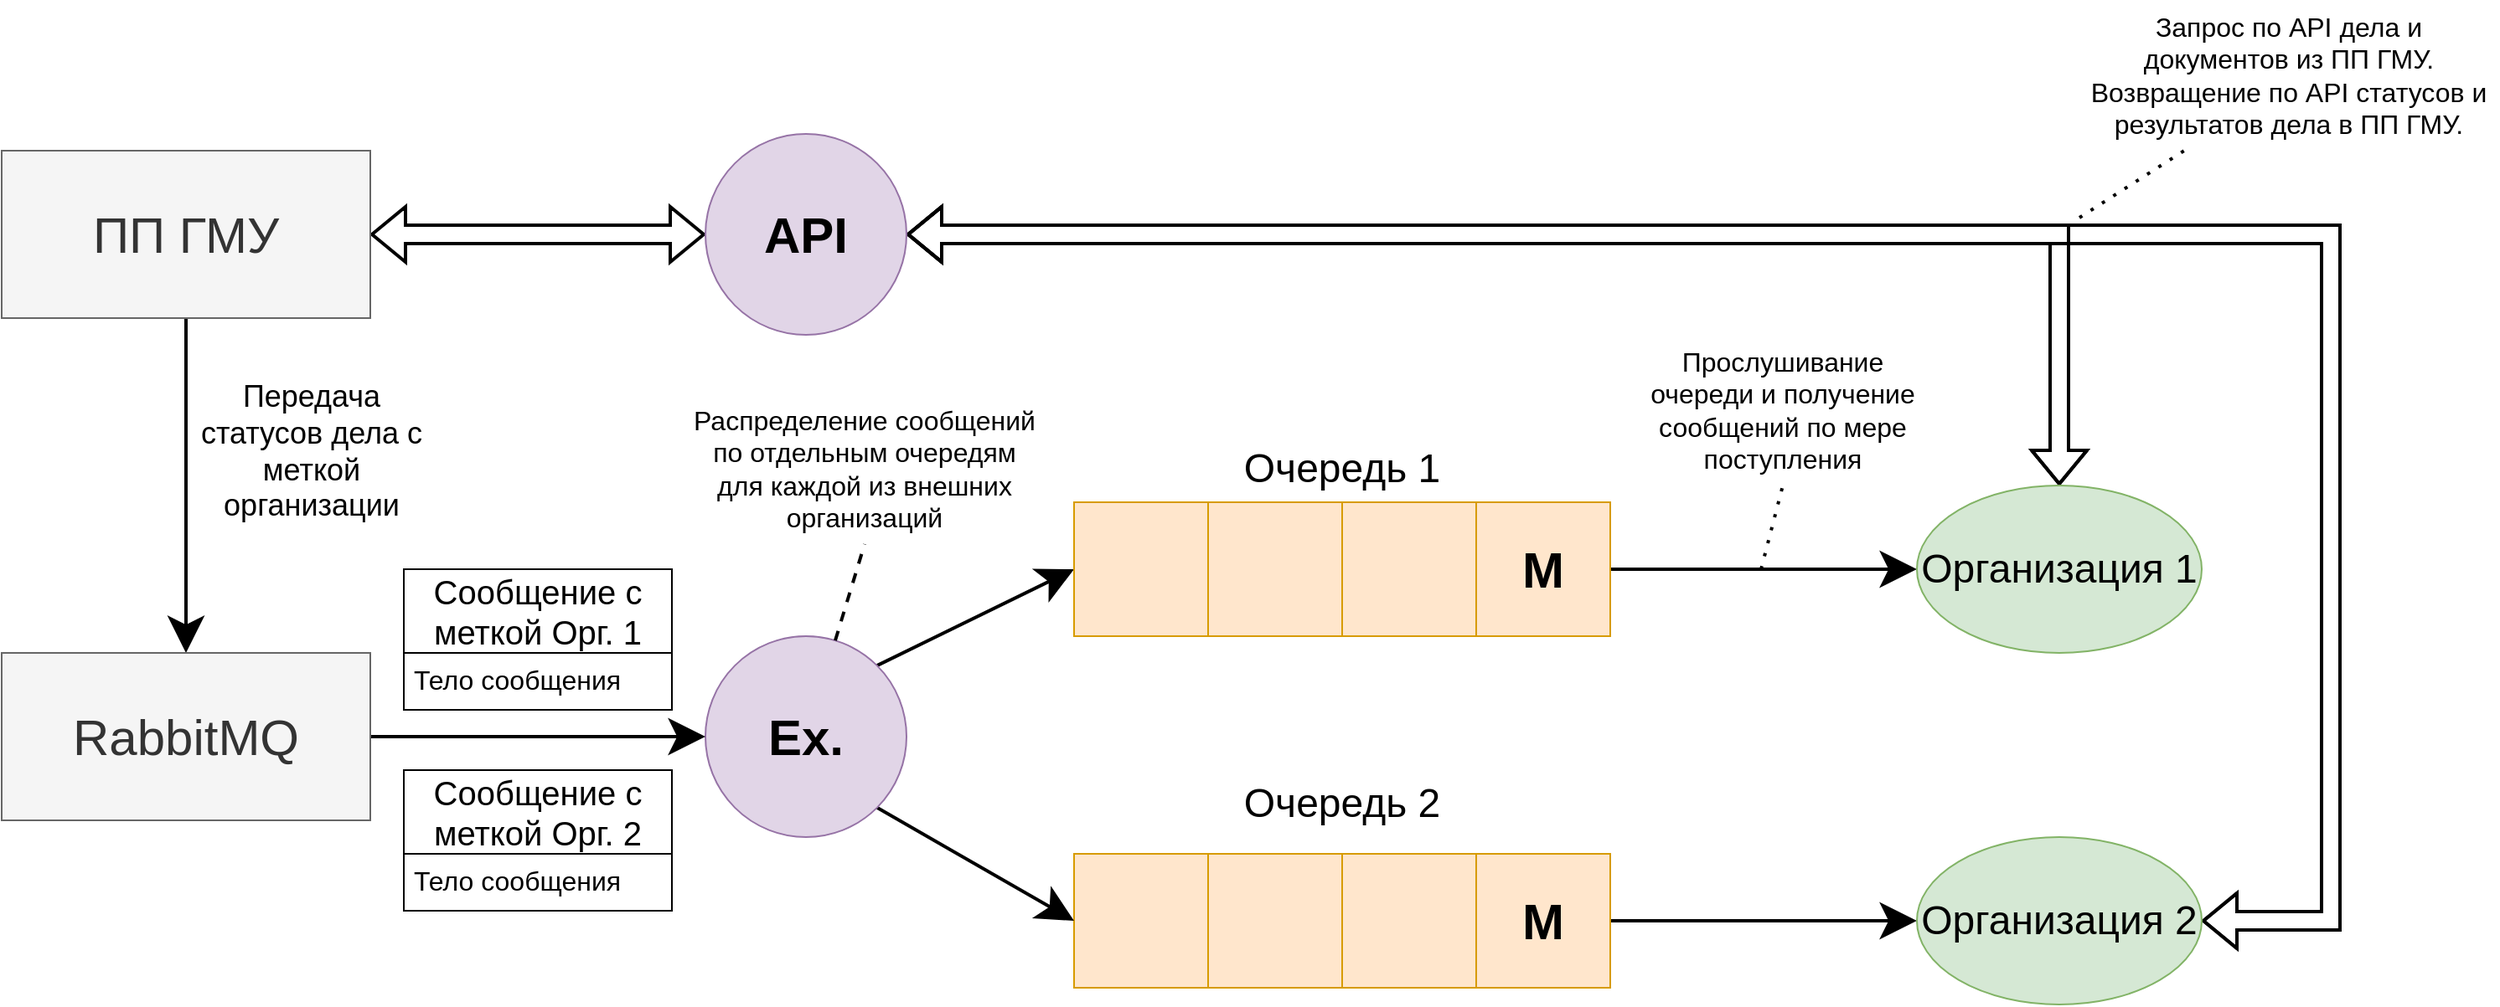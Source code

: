 <mxfile version="14.8.2" type="github">
  <diagram id="Lerm4SlKwIWbFK3JSJiu" name="Page-1">
    <mxGraphModel dx="1673" dy="896" grid="1" gridSize="10" guides="1" tooltips="1" connect="1" arrows="1" fold="1" page="1" pageScale="1" pageWidth="1654" pageHeight="1169" math="0" shadow="0">
      <root>
        <mxCell id="0" />
        <mxCell id="1" parent="0" />
        <mxCell id="ZxN3DWVEo9xitp-DFpEb-1" value="" style="whiteSpace=wrap;html=1;aspect=fixed;" vertex="1" parent="1">
          <mxGeometry x="680" y="430" width="80" height="80" as="geometry" />
        </mxCell>
        <mxCell id="ZxN3DWVEo9xitp-DFpEb-2" value="" style="whiteSpace=wrap;html=1;aspect=fixed;" vertex="1" parent="1">
          <mxGeometry x="760" y="430" width="80" height="80" as="geometry" />
        </mxCell>
        <mxCell id="ZxN3DWVEo9xitp-DFpEb-3" value="" style="whiteSpace=wrap;html=1;aspect=fixed;fillColor=#ffe6cc;strokeColor=#d79b00;" vertex="1" parent="1">
          <mxGeometry x="840" y="430" width="80" height="80" as="geometry" />
        </mxCell>
        <mxCell id="ZxN3DWVEo9xitp-DFpEb-22" style="edgeStyle=none;rounded=0;jumpStyle=none;orthogonalLoop=1;jettySize=auto;html=1;exitX=1;exitY=0.5;exitDx=0;exitDy=0;entryX=0;entryY=0.5;entryDx=0;entryDy=0;strokeColor=#000000;strokeWidth=2;endSize=16;" edge="1" parent="1" source="ZxN3DWVEo9xitp-DFpEb-4" target="ZxN3DWVEo9xitp-DFpEb-13">
          <mxGeometry relative="1" as="geometry" />
        </mxCell>
        <mxCell id="ZxN3DWVEo9xitp-DFpEb-4" value="&lt;font style=&quot;font-size: 30px&quot;&gt;&lt;b&gt;M&lt;/b&gt;&lt;/font&gt;" style="whiteSpace=wrap;html=1;aspect=fixed;fillColor=#ffe6cc;strokeColor=#d79b00;" vertex="1" parent="1">
          <mxGeometry x="920" y="430" width="80" height="80" as="geometry" />
        </mxCell>
        <mxCell id="ZxN3DWVEo9xitp-DFpEb-5" value="" style="whiteSpace=wrap;html=1;aspect=fixed;fillColor=#ffe6cc;strokeColor=#d79b00;" vertex="1" parent="1">
          <mxGeometry x="680" y="640" width="80" height="80" as="geometry" />
        </mxCell>
        <mxCell id="ZxN3DWVEo9xitp-DFpEb-6" value="" style="whiteSpace=wrap;html=1;aspect=fixed;fillColor=#ffe6cc;strokeColor=#d79b00;" vertex="1" parent="1">
          <mxGeometry x="760" y="640" width="80" height="80" as="geometry" />
        </mxCell>
        <mxCell id="ZxN3DWVEo9xitp-DFpEb-7" value="" style="whiteSpace=wrap;html=1;aspect=fixed;fillColor=#ffe6cc;strokeColor=#d79b00;" vertex="1" parent="1">
          <mxGeometry x="840" y="640" width="80" height="80" as="geometry" />
        </mxCell>
        <mxCell id="ZxN3DWVEo9xitp-DFpEb-23" style="edgeStyle=none;rounded=0;jumpStyle=none;orthogonalLoop=1;jettySize=auto;html=1;exitX=1;exitY=0.5;exitDx=0;exitDy=0;entryX=0;entryY=0.5;entryDx=0;entryDy=0;strokeColor=#000000;strokeWidth=2;endSize=16;" edge="1" parent="1" source="ZxN3DWVEo9xitp-DFpEb-8" target="ZxN3DWVEo9xitp-DFpEb-15">
          <mxGeometry relative="1" as="geometry" />
        </mxCell>
        <mxCell id="ZxN3DWVEo9xitp-DFpEb-8" value="&lt;font style=&quot;font-size: 30px&quot;&gt;&lt;b&gt;M&lt;/b&gt;&lt;/font&gt;" style="whiteSpace=wrap;html=1;aspect=fixed;fillColor=#ffe6cc;strokeColor=#d79b00;" vertex="1" parent="1">
          <mxGeometry x="920" y="640" width="80" height="80" as="geometry" />
        </mxCell>
        <mxCell id="ZxN3DWVEo9xitp-DFpEb-16" style="orthogonalLoop=1;jettySize=auto;html=1;exitX=1;exitY=0;exitDx=0;exitDy=0;entryX=0;entryY=0.5;entryDx=0;entryDy=0;rounded=0;strokeWidth=2;jumpStyle=none;endSize=16;" edge="1" parent="1" source="ZxN3DWVEo9xitp-DFpEb-9" target="ZxN3DWVEo9xitp-DFpEb-10">
          <mxGeometry relative="1" as="geometry" />
        </mxCell>
        <mxCell id="ZxN3DWVEo9xitp-DFpEb-17" style="edgeStyle=none;rounded=0;jumpStyle=none;orthogonalLoop=1;jettySize=auto;html=1;exitX=1;exitY=1;exitDx=0;exitDy=0;entryX=0;entryY=0.5;entryDx=0;entryDy=0;strokeColor=#000000;strokeWidth=2;endSize=16;" edge="1" parent="1" source="ZxN3DWVEo9xitp-DFpEb-9" target="ZxN3DWVEo9xitp-DFpEb-5">
          <mxGeometry relative="1" as="geometry" />
        </mxCell>
        <mxCell id="ZxN3DWVEo9xitp-DFpEb-9" value="&lt;font style=&quot;font-size: 30px&quot;&gt;&lt;b&gt;Ex.&lt;/b&gt;&lt;/font&gt;" style="ellipse;whiteSpace=wrap;html=1;aspect=fixed;fillColor=#e1d5e7;strokeColor=#9673a6;" vertex="1" parent="1">
          <mxGeometry x="460" y="510" width="120" height="120" as="geometry" />
        </mxCell>
        <mxCell id="ZxN3DWVEo9xitp-DFpEb-10" value="" style="whiteSpace=wrap;html=1;aspect=fixed;fillColor=#ffe6cc;strokeColor=#d79b00;" vertex="1" parent="1">
          <mxGeometry x="680" y="430" width="80" height="80" as="geometry" />
        </mxCell>
        <mxCell id="ZxN3DWVEo9xitp-DFpEb-11" value="" style="whiteSpace=wrap;html=1;aspect=fixed;fillColor=#ffe6cc;strokeColor=#d79b00;" vertex="1" parent="1">
          <mxGeometry x="760" y="430" width="80" height="80" as="geometry" />
        </mxCell>
        <mxCell id="ZxN3DWVEo9xitp-DFpEb-19" style="edgeStyle=none;rounded=0;jumpStyle=none;orthogonalLoop=1;jettySize=auto;html=1;exitX=0.5;exitY=1;exitDx=0;exitDy=0;entryX=0.5;entryY=0;entryDx=0;entryDy=0;strokeColor=#000000;strokeWidth=2;startSize=6;jumpSize=6;targetPerimeterSpacing=0;endSize=16;" edge="1" parent="1" source="ZxN3DWVEo9xitp-DFpEb-12" target="ZxN3DWVEo9xitp-DFpEb-14">
          <mxGeometry relative="1" as="geometry" />
        </mxCell>
        <mxCell id="ZxN3DWVEo9xitp-DFpEb-26" style="edgeStyle=orthogonalEdgeStyle;rounded=0;jumpStyle=none;jumpSize=6;orthogonalLoop=1;jettySize=auto;html=1;entryX=0;entryY=0.5;entryDx=0;entryDy=0;startArrow=classic;startFill=1;targetPerimeterSpacing=0;strokeColor=#000000;strokeWidth=2;shape=flexArrow;" edge="1" parent="1" source="ZxN3DWVEo9xitp-DFpEb-12" target="ZxN3DWVEo9xitp-DFpEb-20">
          <mxGeometry relative="1" as="geometry" />
        </mxCell>
        <mxCell id="ZxN3DWVEo9xitp-DFpEb-12" value="&lt;font style=&quot;font-size: 30px&quot;&gt;ПП ГМУ&lt;/font&gt;" style="rounded=0;whiteSpace=wrap;html=1;fillColor=#f5f5f5;strokeColor=#666666;fontColor=#333333;" vertex="1" parent="1">
          <mxGeometry x="40" y="220" width="220" height="100" as="geometry" />
        </mxCell>
        <mxCell id="ZxN3DWVEo9xitp-DFpEb-24" style="edgeStyle=orthogonalEdgeStyle;rounded=0;jumpStyle=none;orthogonalLoop=1;jettySize=auto;html=1;entryX=1;entryY=0.5;entryDx=0;entryDy=0;strokeColor=#000000;strokeWidth=2;startArrow=classic;startFill=1;shape=flexArrow;" edge="1" parent="1" source="ZxN3DWVEo9xitp-DFpEb-13" target="ZxN3DWVEo9xitp-DFpEb-20">
          <mxGeometry relative="1" as="geometry">
            <Array as="points">
              <mxPoint x="1268" y="270" />
            </Array>
          </mxGeometry>
        </mxCell>
        <mxCell id="ZxN3DWVEo9xitp-DFpEb-13" value="&lt;font style=&quot;font-size: 24px&quot;&gt;Организация 1&lt;/font&gt;" style="ellipse;whiteSpace=wrap;html=1;fillColor=#d5e8d4;strokeColor=#82b366;" vertex="1" parent="1">
          <mxGeometry x="1183" y="420" width="170" height="100" as="geometry" />
        </mxCell>
        <mxCell id="ZxN3DWVEo9xitp-DFpEb-18" style="edgeStyle=none;rounded=0;jumpStyle=none;orthogonalLoop=1;jettySize=auto;html=1;exitX=1;exitY=0.5;exitDx=0;exitDy=0;entryX=0;entryY=0.5;entryDx=0;entryDy=0;strokeColor=#000000;strokeWidth=2;endSize=16;" edge="1" parent="1" source="ZxN3DWVEo9xitp-DFpEb-14" target="ZxN3DWVEo9xitp-DFpEb-9">
          <mxGeometry relative="1" as="geometry" />
        </mxCell>
        <mxCell id="ZxN3DWVEo9xitp-DFpEb-14" value="&lt;span style=&quot;font-size: 30px&quot;&gt;RabbitMQ&lt;/span&gt;" style="rounded=0;whiteSpace=wrap;html=1;fillColor=#f5f5f5;strokeColor=#666666;fontColor=#333333;" vertex="1" parent="1">
          <mxGeometry x="40" y="520" width="220" height="100" as="geometry" />
        </mxCell>
        <mxCell id="ZxN3DWVEo9xitp-DFpEb-25" style="edgeStyle=orthogonalEdgeStyle;rounded=0;jumpStyle=none;orthogonalLoop=1;jettySize=auto;html=1;strokeColor=#000000;strokeWidth=2;startArrow=classic;startFill=1;shape=flexArrow;exitX=1;exitY=0.5;exitDx=0;exitDy=0;" edge="1" parent="1" source="ZxN3DWVEo9xitp-DFpEb-15">
          <mxGeometry relative="1" as="geometry">
            <mxPoint x="580" y="270" as="targetPoint" />
            <Array as="points">
              <mxPoint x="1430" y="680" />
              <mxPoint x="1430" y="270" />
            </Array>
          </mxGeometry>
        </mxCell>
        <mxCell id="ZxN3DWVEo9xitp-DFpEb-15" value="&lt;font style=&quot;font-size: 24px&quot;&gt;Организация 2&lt;/font&gt;" style="ellipse;whiteSpace=wrap;html=1;fillColor=#d5e8d4;strokeColor=#82b366;" vertex="1" parent="1">
          <mxGeometry x="1183" y="630" width="170" height="100" as="geometry" />
        </mxCell>
        <mxCell id="ZxN3DWVEo9xitp-DFpEb-20" value="&lt;span style=&quot;font-size: 30px&quot;&gt;&lt;b&gt;API&lt;/b&gt;&lt;/span&gt;" style="ellipse;whiteSpace=wrap;html=1;aspect=fixed;fillColor=#e1d5e7;strokeColor=#9673a6;" vertex="1" parent="1">
          <mxGeometry x="460" y="210" width="120" height="120" as="geometry" />
        </mxCell>
        <mxCell id="ZxN3DWVEo9xitp-DFpEb-27" value="&lt;span style=&quot;font-size: 24px&quot;&gt;Очередь 1&lt;/span&gt;" style="text;html=1;strokeColor=none;fillColor=none;align=center;verticalAlign=middle;whiteSpace=wrap;rounded=0;" vertex="1" parent="1">
          <mxGeometry x="780" y="400" width="120" height="20" as="geometry" />
        </mxCell>
        <mxCell id="ZxN3DWVEo9xitp-DFpEb-29" value="&lt;span style=&quot;font-size: 24px&quot;&gt;Очередь 2&lt;/span&gt;" style="text;html=1;strokeColor=none;fillColor=none;align=center;verticalAlign=middle;whiteSpace=wrap;rounded=0;" vertex="1" parent="1">
          <mxGeometry x="780" y="600" width="120" height="20" as="geometry" />
        </mxCell>
        <mxCell id="ZxN3DWVEo9xitp-DFpEb-30" value="Сообщение с меткой Орг. 1" style="swimlane;fontStyle=0;childLayout=stackLayout;horizontal=1;startSize=50;horizontalStack=0;resizeParent=1;resizeParentMax=0;resizeLast=0;collapsible=1;marginBottom=0;fontSize=20;whiteSpace=wrap;" vertex="1" parent="1">
          <mxGeometry x="280" y="470" width="160" height="84" as="geometry" />
        </mxCell>
        <mxCell id="ZxN3DWVEo9xitp-DFpEb-31" value="Тело сообщения" style="text;strokeColor=none;fillColor=none;align=left;verticalAlign=top;spacingLeft=4;spacingRight=4;overflow=hidden;rotatable=0;points=[[0,0.5],[1,0.5]];portConstraint=eastwest;fontSize=16;whiteSpace=wrap;" vertex="1" parent="ZxN3DWVEo9xitp-DFpEb-30">
          <mxGeometry y="50" width="160" height="34" as="geometry" />
        </mxCell>
        <mxCell id="ZxN3DWVEo9xitp-DFpEb-37" value="&lt;font style=&quot;font-size: 18px&quot;&gt;Передача статусов дела с меткой организации&lt;/font&gt;" style="text;html=1;strokeColor=none;fillColor=none;align=center;verticalAlign=middle;whiteSpace=wrap;rounded=0;fontSize=16;" vertex="1" parent="1">
          <mxGeometry x="150" y="380" width="150" height="40" as="geometry" />
        </mxCell>
        <mxCell id="ZxN3DWVEo9xitp-DFpEb-38" value="Сообщение с меткой Орг. 2" style="swimlane;fontStyle=0;childLayout=stackLayout;horizontal=1;startSize=50;horizontalStack=0;resizeParent=1;resizeParentMax=0;resizeLast=0;collapsible=1;marginBottom=0;fontSize=20;whiteSpace=wrap;" vertex="1" parent="1">
          <mxGeometry x="280" y="590" width="160" height="84" as="geometry" />
        </mxCell>
        <mxCell id="ZxN3DWVEo9xitp-DFpEb-39" value="Тело сообщения" style="text;strokeColor=none;fillColor=none;align=left;verticalAlign=top;spacingLeft=4;spacingRight=4;overflow=hidden;rotatable=0;points=[[0,0.5],[1,0.5]];portConstraint=eastwest;fontSize=16;whiteSpace=wrap;" vertex="1" parent="ZxN3DWVEo9xitp-DFpEb-38">
          <mxGeometry y="50" width="160" height="34" as="geometry" />
        </mxCell>
        <mxCell id="ZxN3DWVEo9xitp-DFpEb-40" value="Распределение сообщений по отдельным очередям для каждой из внешних организаций" style="text;html=1;strokeColor=none;fillColor=none;align=center;verticalAlign=middle;whiteSpace=wrap;rounded=0;fontSize=16;" vertex="1" parent="1">
          <mxGeometry x="450" y="365" width="210" height="90" as="geometry" />
        </mxCell>
        <mxCell id="ZxN3DWVEo9xitp-DFpEb-43" value="" style="endArrow=none;dashed=1;html=1;fontSize=16;targetPerimeterSpacing=0;strokeColor=#000000;strokeWidth=2;entryX=0.5;entryY=1;entryDx=0;entryDy=0;" edge="1" parent="1" source="ZxN3DWVEo9xitp-DFpEb-9" target="ZxN3DWVEo9xitp-DFpEb-40">
          <mxGeometry width="50" height="50" relative="1" as="geometry">
            <mxPoint x="500" y="500" as="sourcePoint" />
            <mxPoint x="550" y="450" as="targetPoint" />
          </mxGeometry>
        </mxCell>
        <mxCell id="ZxN3DWVEo9xitp-DFpEb-44" value="Прослушивание очереди и получение сообщений по мере поступления" style="text;html=1;strokeColor=none;fillColor=none;align=center;verticalAlign=middle;whiteSpace=wrap;rounded=0;fontSize=16;" vertex="1" parent="1">
          <mxGeometry x="1023" y="330" width="160" height="90" as="geometry" />
        </mxCell>
        <mxCell id="ZxN3DWVEo9xitp-DFpEb-45" value="" style="endArrow=none;dashed=1;html=1;dashPattern=1 3;strokeWidth=2;fontSize=16;targetPerimeterSpacing=0;entryX=0.5;entryY=1;entryDx=0;entryDy=0;" edge="1" parent="1" target="ZxN3DWVEo9xitp-DFpEb-44">
          <mxGeometry width="50" height="50" relative="1" as="geometry">
            <mxPoint x="1090" y="470" as="sourcePoint" />
            <mxPoint x="1120" y="420" as="targetPoint" />
          </mxGeometry>
        </mxCell>
        <mxCell id="ZxN3DWVEo9xitp-DFpEb-46" value="Запрос по API дела и документов из ПП ГМУ.&lt;br&gt;Возвращение по API статусов и результатов дела в ПП ГМУ." style="text;html=1;strokeColor=none;fillColor=none;align=center;verticalAlign=middle;whiteSpace=wrap;rounded=0;fontSize=16;" vertex="1" parent="1">
          <mxGeometry x="1280" y="130" width="250" height="90" as="geometry" />
        </mxCell>
        <mxCell id="ZxN3DWVEo9xitp-DFpEb-47" value="" style="endArrow=none;dashed=1;html=1;dashPattern=1 3;strokeWidth=2;fontSize=16;targetPerimeterSpacing=0;entryX=0.25;entryY=1;entryDx=0;entryDy=0;" edge="1" parent="1" target="ZxN3DWVEo9xitp-DFpEb-46">
          <mxGeometry width="50" height="50" relative="1" as="geometry">
            <mxPoint x="1280" y="260" as="sourcePoint" />
            <mxPoint x="1390" y="210" as="targetPoint" />
          </mxGeometry>
        </mxCell>
      </root>
    </mxGraphModel>
  </diagram>
</mxfile>
